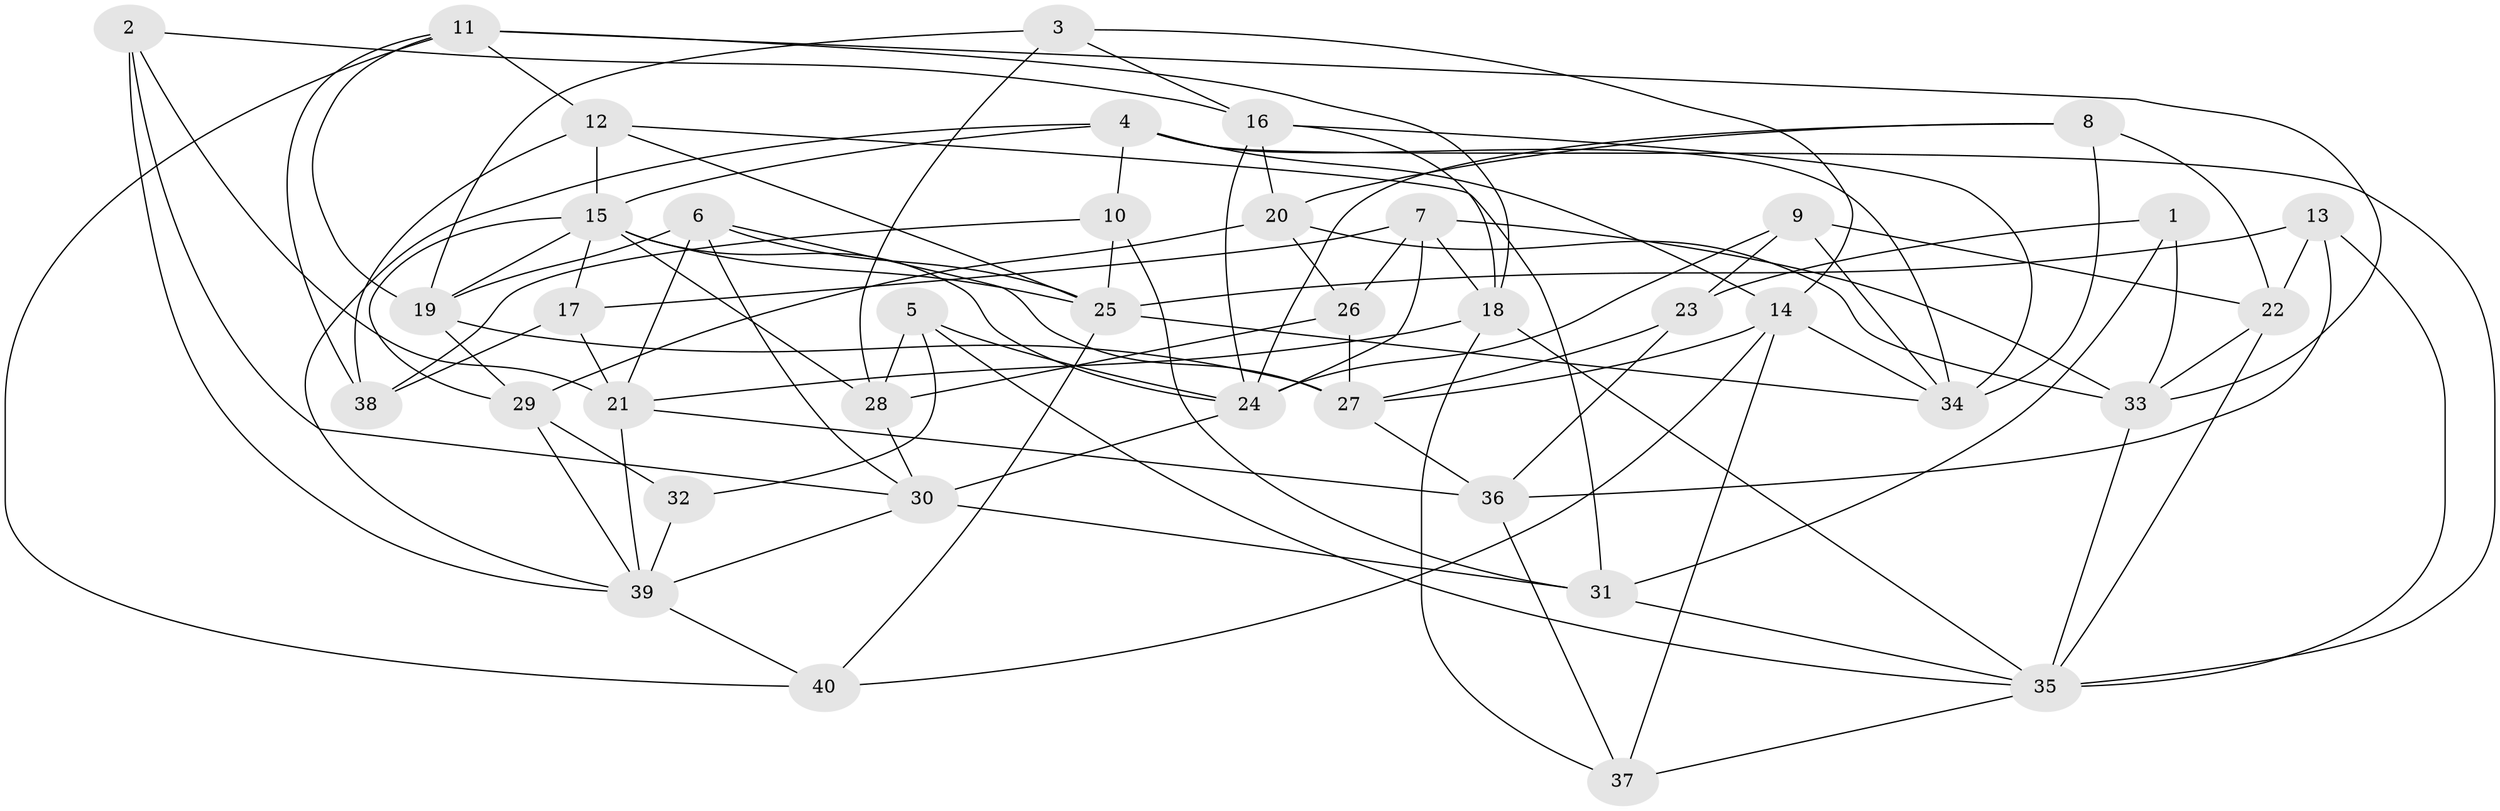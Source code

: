 // original degree distribution, {4: 1.0}
// Generated by graph-tools (version 1.1) at 2025/03/03/09/25 03:03:07]
// undirected, 40 vertices, 103 edges
graph export_dot {
graph [start="1"]
  node [color=gray90,style=filled];
  1;
  2;
  3;
  4;
  5;
  6;
  7;
  8;
  9;
  10;
  11;
  12;
  13;
  14;
  15;
  16;
  17;
  18;
  19;
  20;
  21;
  22;
  23;
  24;
  25;
  26;
  27;
  28;
  29;
  30;
  31;
  32;
  33;
  34;
  35;
  36;
  37;
  38;
  39;
  40;
  1 -- 23 [weight=2.0];
  1 -- 31 [weight=1.0];
  1 -- 33 [weight=1.0];
  2 -- 16 [weight=1.0];
  2 -- 21 [weight=1.0];
  2 -- 30 [weight=1.0];
  2 -- 39 [weight=1.0];
  3 -- 14 [weight=1.0];
  3 -- 16 [weight=1.0];
  3 -- 19 [weight=1.0];
  3 -- 28 [weight=1.0];
  4 -- 10 [weight=1.0];
  4 -- 14 [weight=1.0];
  4 -- 15 [weight=1.0];
  4 -- 34 [weight=1.0];
  4 -- 35 [weight=1.0];
  4 -- 39 [weight=1.0];
  5 -- 24 [weight=1.0];
  5 -- 28 [weight=2.0];
  5 -- 32 [weight=1.0];
  5 -- 35 [weight=2.0];
  6 -- 19 [weight=1.0];
  6 -- 21 [weight=1.0];
  6 -- 25 [weight=2.0];
  6 -- 27 [weight=1.0];
  6 -- 30 [weight=1.0];
  7 -- 17 [weight=2.0];
  7 -- 18 [weight=1.0];
  7 -- 24 [weight=1.0];
  7 -- 26 [weight=1.0];
  7 -- 33 [weight=1.0];
  8 -- 20 [weight=1.0];
  8 -- 22 [weight=1.0];
  8 -- 24 [weight=1.0];
  8 -- 34 [weight=1.0];
  9 -- 22 [weight=1.0];
  9 -- 23 [weight=1.0];
  9 -- 24 [weight=1.0];
  9 -- 34 [weight=1.0];
  10 -- 25 [weight=1.0];
  10 -- 31 [weight=1.0];
  10 -- 38 [weight=1.0];
  11 -- 12 [weight=1.0];
  11 -- 18 [weight=1.0];
  11 -- 19 [weight=1.0];
  11 -- 33 [weight=1.0];
  11 -- 38 [weight=1.0];
  11 -- 40 [weight=1.0];
  12 -- 15 [weight=3.0];
  12 -- 25 [weight=1.0];
  12 -- 31 [weight=1.0];
  12 -- 38 [weight=2.0];
  13 -- 22 [weight=1.0];
  13 -- 25 [weight=1.0];
  13 -- 35 [weight=1.0];
  13 -- 36 [weight=1.0];
  14 -- 27 [weight=1.0];
  14 -- 34 [weight=1.0];
  14 -- 37 [weight=1.0];
  14 -- 40 [weight=1.0];
  15 -- 17 [weight=1.0];
  15 -- 19 [weight=1.0];
  15 -- 24 [weight=1.0];
  15 -- 25 [weight=1.0];
  15 -- 28 [weight=1.0];
  15 -- 29 [weight=1.0];
  16 -- 18 [weight=1.0];
  16 -- 20 [weight=1.0];
  16 -- 24 [weight=1.0];
  16 -- 34 [weight=1.0];
  17 -- 21 [weight=1.0];
  17 -- 38 [weight=2.0];
  18 -- 21 [weight=1.0];
  18 -- 35 [weight=1.0];
  18 -- 37 [weight=1.0];
  19 -- 27 [weight=1.0];
  19 -- 29 [weight=1.0];
  20 -- 26 [weight=1.0];
  20 -- 29 [weight=2.0];
  20 -- 33 [weight=1.0];
  21 -- 36 [weight=1.0];
  21 -- 39 [weight=1.0];
  22 -- 33 [weight=1.0];
  22 -- 35 [weight=2.0];
  23 -- 27 [weight=1.0];
  23 -- 36 [weight=2.0];
  24 -- 30 [weight=2.0];
  25 -- 34 [weight=1.0];
  25 -- 40 [weight=1.0];
  26 -- 27 [weight=1.0];
  26 -- 28 [weight=1.0];
  27 -- 36 [weight=1.0];
  28 -- 30 [weight=1.0];
  29 -- 32 [weight=1.0];
  29 -- 39 [weight=1.0];
  30 -- 31 [weight=2.0];
  30 -- 39 [weight=1.0];
  31 -- 35 [weight=1.0];
  32 -- 39 [weight=2.0];
  33 -- 35 [weight=1.0];
  35 -- 37 [weight=1.0];
  36 -- 37 [weight=1.0];
  39 -- 40 [weight=1.0];
}
